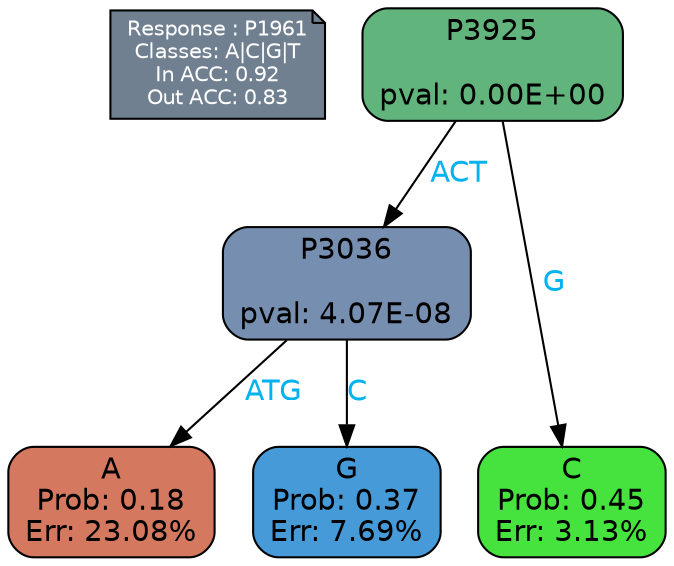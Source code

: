 digraph Tree {
node [shape=box, style="filled, rounded", color="black", fontname=helvetica] ;
graph [ranksep=equally, splines=polylines, bgcolor=transparent, dpi=600] ;
edge [fontname=helvetica] ;
LEGEND [label="Response : P1961
Classes: A|C|G|T
In ACC: 0.92
Out ACC: 0.83
",shape=note,align=left,style=filled,fillcolor="slategray",fontcolor="white",fontsize=10];1 [label="P3925

pval: 0.00E+00", fillcolor="#60b47c"] ;
2 [label="P3036

pval: 4.07E-08", fillcolor="#768fb0"] ;
3 [label="A
Prob: 0.18
Err: 23.08%", fillcolor="#d57860"] ;
4 [label="G
Prob: 0.37
Err: 7.69%", fillcolor="#469ad7"] ;
5 [label="C
Prob: 0.45
Err: 3.13%", fillcolor="#46e23e"] ;
1 -> 2 [label="ACT",fontcolor=deepskyblue2] ;
1 -> 5 [label="G",fontcolor=deepskyblue2] ;
2 -> 3 [label="ATG",fontcolor=deepskyblue2] ;
2 -> 4 [label="C",fontcolor=deepskyblue2] ;
{rank = same; 3;4;5;}{rank = same; LEGEND;1;}}